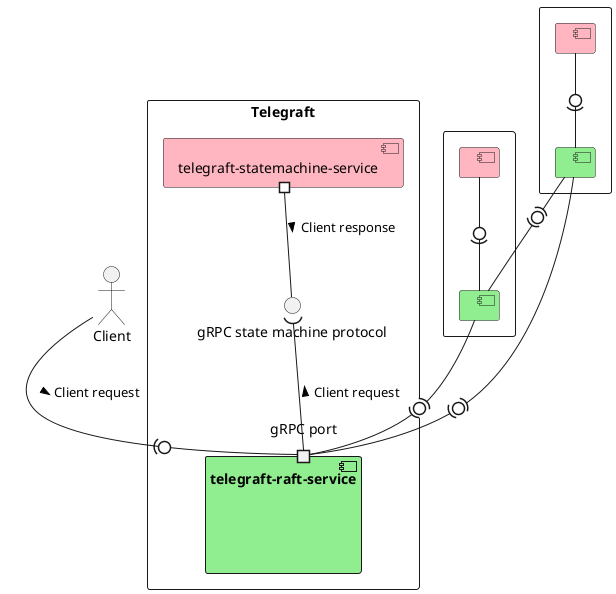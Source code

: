 @startuml

rectangle Telegraft {

component [telegraft-statemachine-service] as sm #LightPink
component "telegraft-raft-service" as r #LightGreen {
  port "gRPC port" as grpcServer
}

interface "gRPC state machine protocol" as i

}

rectangle {
  [ ] as s3 #LightPink
  [ ] as r3 #LightGreen
  s3 -0)- r3
}

actor Client





Client -(0- grpcServer: Client request >

sm #-- i : Client response >
i )-- grpcServer: Client request <

rectangle {
  [ ] as s2 #LightPink
  [ ] as r2 #LightGreen
  s2 -0)- r2
}

r2 -(0)- grpcServer

r3 -(0)- grpcServer
r2 -(0)- r3

@enduml